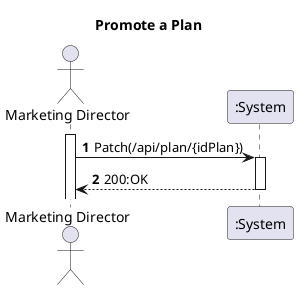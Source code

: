 @startuml
'https://plantuml.com/sequence-diagram

title Promote a Plan

autoactivate on
autonumber

actor "Marketing Director" as MarketingDirector
participant ":System" as System

activate MarketingDirector

MarketingDirector -> System: Patch(/api/plan/{idPlan})
System --> MarketingDirector: 200:OK

@enduml